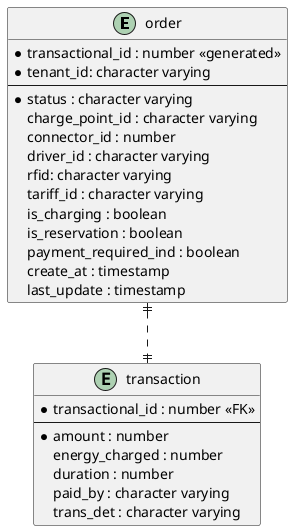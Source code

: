 @startuml
' hide the spot
' hide circle

' avoid problems with angled crows feet
skinparam linetype ortho


entity "order" as order {
    *transactional_id : number <<generated>>
    *tenant_id: character varying
    --
    *status : character varying
    charge_point_id : character varying
    connector_id : number
    driver_id : character varying
    rfid: character varying
    tariff_id : character varying
    is_charging : boolean
    is_reservation : boolean
    payment_required_ind : boolean
    create_at : timestamp
    last_update : timestamp
}

entity "transaction" as transaction {
    *transactional_id : number <<FK>>
    --
    *amount : number
    energy_charged : number
    duration : number
    paid_by : character varying
    trans_det : character varying
}


order ||..|| transaction

@enduml